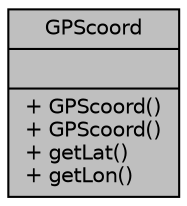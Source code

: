 digraph "GPScoord"
{
 // LATEX_PDF_SIZE
  edge [fontname="Helvetica",fontsize="10",labelfontname="Helvetica",labelfontsize="10"];
  node [fontname="Helvetica",fontsize="10",shape=record];
  Node1 [label="{GPScoord\n||+ GPScoord()\l+ GPScoord()\l+ getLat()\l+ getLon()\l}",height=0.2,width=0.4,color="black", fillcolor="grey75", style="filled", fontcolor="black",tooltip=" "];
}
